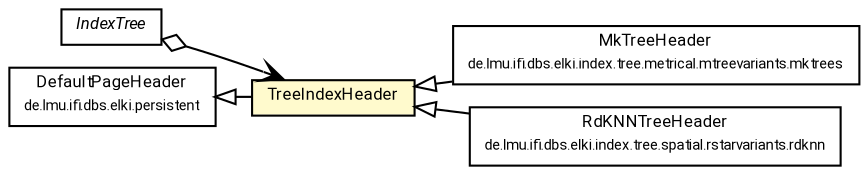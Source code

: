 #!/usr/local/bin/dot
#
# Class diagram 
# Generated by UMLGraph version R5_7_2-60-g0e99a6 (http://www.spinellis.gr/umlgraph/)
#

digraph G {
	graph [fontnames="svg"]
	edge [fontname="Roboto",fontsize=7,labelfontname="Roboto",labelfontsize=7,color="black"];
	node [fontname="Roboto",fontcolor="black",fontsize=8,shape=plaintext,margin=0,width=0,height=0];
	nodesep=0.15;
	ranksep=0.25;
	rankdir=LR;
	// de.lmu.ifi.dbs.elki.index.tree.TreeIndexHeader
	c10306481 [label=<<table title="de.lmu.ifi.dbs.elki.index.tree.TreeIndexHeader" border="0" cellborder="1" cellspacing="0" cellpadding="2" bgcolor="lemonChiffon" href="TreeIndexHeader.html" target="_parent">
		<tr><td><table border="0" cellspacing="0" cellpadding="1">
		<tr><td align="center" balign="center"> <font face="Roboto">TreeIndexHeader</font> </td></tr>
		</table></td></tr>
		</table>>, URL="TreeIndexHeader.html"];
	// de.lmu.ifi.dbs.elki.index.tree.IndexTree<N extends de.lmu.ifi.dbs.elki.index.tree.Node<E>, E extends de.lmu.ifi.dbs.elki.index.tree.Entry>
	c10306487 [label=<<table title="de.lmu.ifi.dbs.elki.index.tree.IndexTree" border="0" cellborder="1" cellspacing="0" cellpadding="2" href="IndexTree.html" target="_parent">
		<tr><td><table border="0" cellspacing="0" cellpadding="1">
		<tr><td align="center" balign="center"> <font face="Roboto"><i>IndexTree</i></font> </td></tr>
		</table></td></tr>
		</table>>, URL="IndexTree.html"];
	// de.lmu.ifi.dbs.elki.persistent.DefaultPageHeader
	c10306497 [label=<<table title="de.lmu.ifi.dbs.elki.persistent.DefaultPageHeader" border="0" cellborder="1" cellspacing="0" cellpadding="2" href="../../persistent/DefaultPageHeader.html" target="_parent">
		<tr><td><table border="0" cellspacing="0" cellpadding="1">
		<tr><td align="center" balign="center"> <font face="Roboto">DefaultPageHeader</font> </td></tr>
		<tr><td align="center" balign="center"> <font face="Roboto" point-size="7.0">de.lmu.ifi.dbs.elki.persistent</font> </td></tr>
		</table></td></tr>
		</table>>, URL="../../persistent/DefaultPageHeader.html"];
	// de.lmu.ifi.dbs.elki.index.tree.metrical.mtreevariants.mktrees.MkTreeHeader
	c10306543 [label=<<table title="de.lmu.ifi.dbs.elki.index.tree.metrical.mtreevariants.mktrees.MkTreeHeader" border="0" cellborder="1" cellspacing="0" cellpadding="2" href="metrical/mtreevariants/mktrees/MkTreeHeader.html" target="_parent">
		<tr><td><table border="0" cellspacing="0" cellpadding="1">
		<tr><td align="center" balign="center"> <font face="Roboto">MkTreeHeader</font> </td></tr>
		<tr><td align="center" balign="center"> <font face="Roboto" point-size="7.0">de.lmu.ifi.dbs.elki.index.tree.metrical.mtreevariants.mktrees</font> </td></tr>
		</table></td></tr>
		</table>>, URL="metrical/mtreevariants/mktrees/MkTreeHeader.html"];
	// de.lmu.ifi.dbs.elki.index.tree.spatial.rstarvariants.rdknn.RdKNNTreeHeader
	c10306691 [label=<<table title="de.lmu.ifi.dbs.elki.index.tree.spatial.rstarvariants.rdknn.RdKNNTreeHeader" border="0" cellborder="1" cellspacing="0" cellpadding="2" href="spatial/rstarvariants/rdknn/RdKNNTreeHeader.html" target="_parent">
		<tr><td><table border="0" cellspacing="0" cellpadding="1">
		<tr><td align="center" balign="center"> <font face="Roboto">RdKNNTreeHeader</font> </td></tr>
		<tr><td align="center" balign="center"> <font face="Roboto" point-size="7.0">de.lmu.ifi.dbs.elki.index.tree.spatial.rstarvariants.rdknn</font> </td></tr>
		</table></td></tr>
		</table>>, URL="spatial/rstarvariants/rdknn/RdKNNTreeHeader.html"];
	// de.lmu.ifi.dbs.elki.index.tree.TreeIndexHeader extends de.lmu.ifi.dbs.elki.persistent.DefaultPageHeader
	c10306497 -> c10306481 [arrowtail=empty,dir=back,weight=10];
	// de.lmu.ifi.dbs.elki.index.tree.IndexTree<N extends de.lmu.ifi.dbs.elki.index.tree.Node<E>, E extends de.lmu.ifi.dbs.elki.index.tree.Entry> navhas de.lmu.ifi.dbs.elki.index.tree.TreeIndexHeader
	c10306487 -> c10306481 [arrowhead=open,arrowtail=ediamond,dir=both,weight=3];
	// de.lmu.ifi.dbs.elki.index.tree.metrical.mtreevariants.mktrees.MkTreeHeader extends de.lmu.ifi.dbs.elki.index.tree.TreeIndexHeader
	c10306481 -> c10306543 [arrowtail=empty,dir=back,weight=10];
	// de.lmu.ifi.dbs.elki.index.tree.spatial.rstarvariants.rdknn.RdKNNTreeHeader extends de.lmu.ifi.dbs.elki.index.tree.TreeIndexHeader
	c10306481 -> c10306691 [arrowtail=empty,dir=back,weight=10];
}

